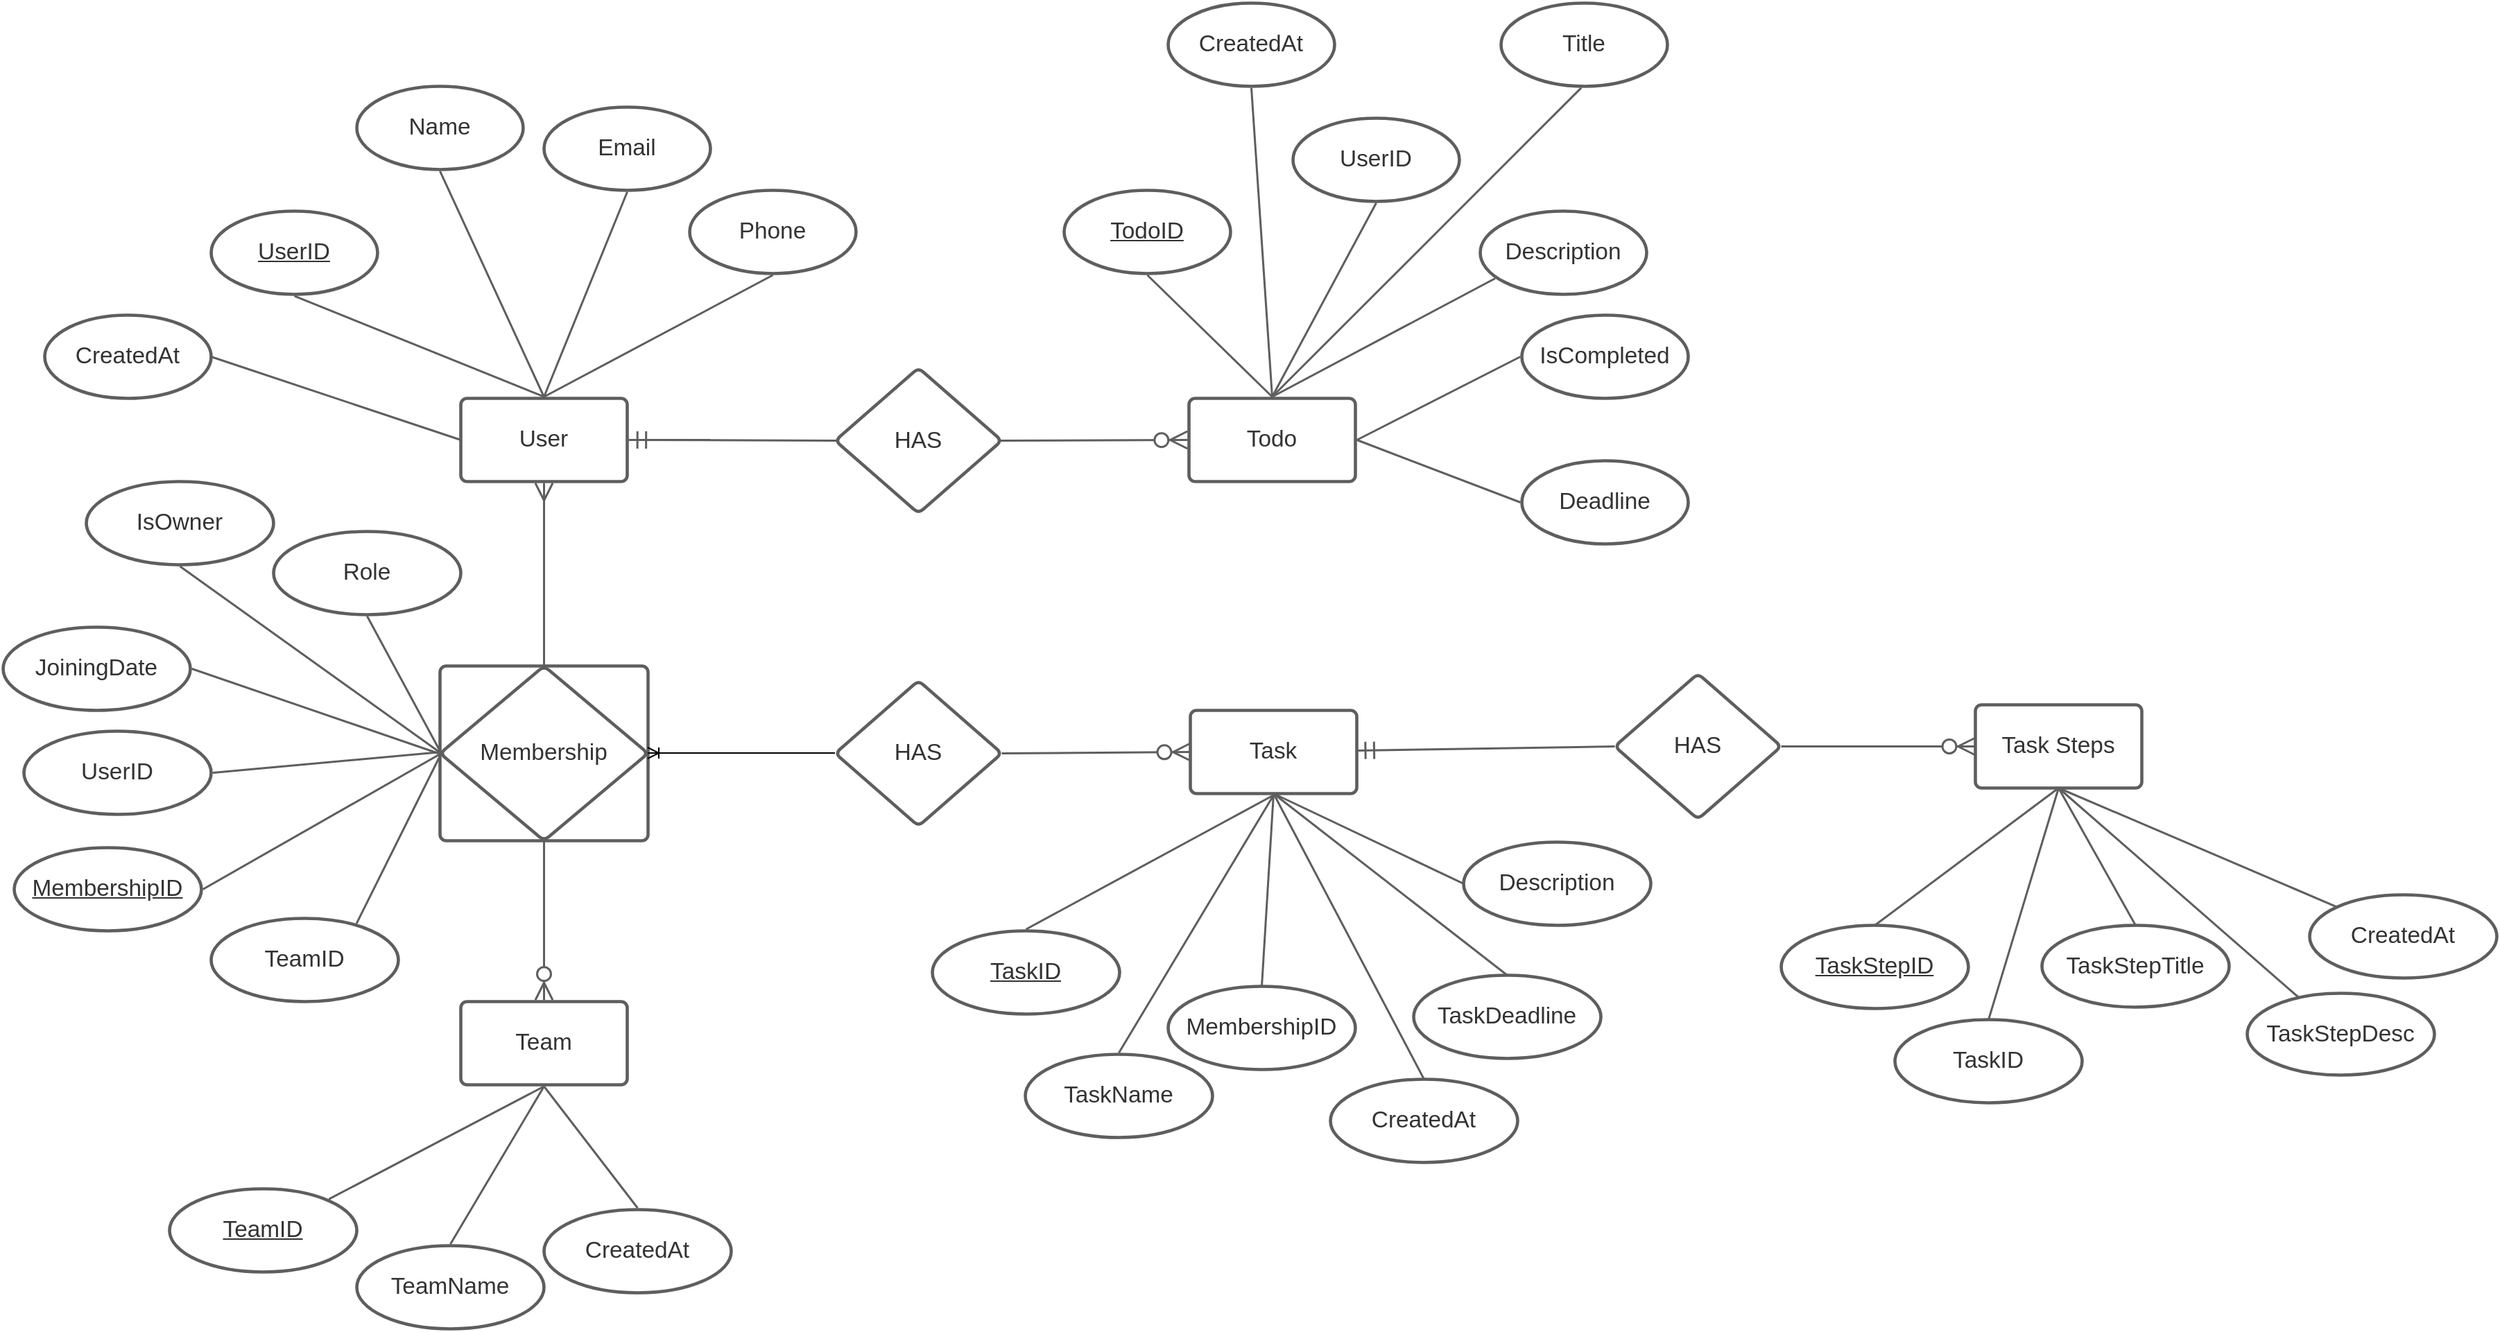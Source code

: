 <mxfile version="16.0.3" type="device"><diagram id="U_nMYkbOlksEih3X53bk" name="Page-1"><mxGraphModel dx="3134" dy="2447" grid="0" gridSize="10" guides="1" tooltips="1" connect="1" arrows="1" fold="1" page="1" pageScale="1" pageWidth="827" pageHeight="1169" math="0" shadow="0"><root><mxCell id="0"/><mxCell id="1" parent="0"/><UserObject label="Text" lucidchartObjectId="84dDIEahQBXP" id="JdT_wa7OYfEd805fL20r-1"><mxCell style="html=1;overflow=block;blockSpacing=1;whiteSpace=wrap;fontSize=16.7;fontColor=#333333;spacing=3.8;strokeColor=#5e5e5e;strokeOpacity=100;rounded=1;absoluteArcSize=1;arcSize=9;strokeWidth=2.3;" vertex="1" parent="1"><mxGeometry x="315" y="433" width="150" height="126" as="geometry"/></mxCell></UserObject><UserObject label="User" lucidchartObjectId="3LdDe8VXFR0k" id="JdT_wa7OYfEd805fL20r-2"><mxCell style="html=1;overflow=block;blockSpacing=1;whiteSpace=wrap;fontSize=16.7;fontColor=#333333;spacing=3.8;strokeColor=#5e5e5e;strokeOpacity=100;rounded=1;absoluteArcSize=1;arcSize=9;strokeWidth=2.3;" vertex="1" parent="1"><mxGeometry x="330" y="240" width="120" height="60" as="geometry"/></mxCell></UserObject><UserObject label="UserID" lucidchartObjectId="JMdD6b2sjVWq" id="JdT_wa7OYfEd805fL20r-3"><mxCell style="html=1;overflow=block;blockSpacing=1;whiteSpace=wrap;ellipse;fontSize=16.7;fontColor=#333333;fontStyle=4;spacing=3.8;strokeColor=#5e5e5e;strokeOpacity=100;rounded=1;absoluteArcSize=1;arcSize=9;strokeWidth=2.3;" vertex="1" parent="1"><mxGeometry x="150" y="105" width="120" height="60" as="geometry"/></mxCell></UserObject><UserObject label="" lucidchartObjectId="PMdDLyvMpCbe" id="JdT_wa7OYfEd805fL20r-4"><mxCell style="html=1;jettySize=18;whiteSpace=wrap;fontSize=13;strokeColor=#5E5E5E;strokeWidth=1.5;rounded=0;startArrow=none;endArrow=none;exitX=0.5;exitY=1.019;exitPerimeter=0;entryX=0.5;entryY=-0.019;entryPerimeter=0;" edge="1" parent="1" source="JdT_wa7OYfEd805fL20r-3" target="JdT_wa7OYfEd805fL20r-2"><mxGeometry width="100" height="100" relative="1" as="geometry"><Array as="points"/></mxGeometry></mxCell></UserObject><UserObject label="Name" lucidchartObjectId="-MdDwIWaZFiD" id="JdT_wa7OYfEd805fL20r-5"><mxCell style="html=1;overflow=block;blockSpacing=1;whiteSpace=wrap;ellipse;fontSize=16.7;fontColor=#333333;spacing=3.8;strokeColor=#5e5e5e;strokeOpacity=100;rounded=1;absoluteArcSize=1;arcSize=9;strokeWidth=2.3;" vertex="1" parent="1"><mxGeometry x="255" y="15" width="120" height="60" as="geometry"/></mxCell></UserObject><UserObject label="" lucidchartObjectId="cNdDFizD~VLZ" id="JdT_wa7OYfEd805fL20r-6"><mxCell style="html=1;jettySize=18;whiteSpace=wrap;fontSize=13;strokeColor=#5E5E5E;strokeWidth=1.5;rounded=0;startArrow=none;endArrow=none;exitX=0.5;exitY=1.019;exitPerimeter=0;" edge="1" parent="1" source="JdT_wa7OYfEd805fL20r-5"><mxGeometry width="100" height="100" relative="1" as="geometry"><Array as="points"/><mxPoint x="390" y="239" as="targetPoint"/></mxGeometry></mxCell></UserObject><UserObject label="Email" lucidchartObjectId="ANdDrBOIHmVF" id="JdT_wa7OYfEd805fL20r-7"><mxCell style="html=1;overflow=block;blockSpacing=1;whiteSpace=wrap;ellipse;fontSize=16.7;fontColor=#333333;spacing=3.8;strokeColor=#5e5e5e;strokeOpacity=100;rounded=1;absoluteArcSize=1;arcSize=9;strokeWidth=2.3;" vertex="1" parent="1"><mxGeometry x="390" y="30" width="120" height="60" as="geometry"/></mxCell></UserObject><UserObject label="Phone" lucidchartObjectId="FNdDUV1hyMVG" id="JdT_wa7OYfEd805fL20r-8"><mxCell style="html=1;overflow=block;blockSpacing=1;whiteSpace=wrap;ellipse;fontSize=16.7;fontColor=#333333;spacing=3.8;strokeColor=#5e5e5e;strokeOpacity=100;rounded=1;absoluteArcSize=1;arcSize=9;strokeWidth=2.3;" vertex="1" parent="1"><mxGeometry x="495" y="90" width="120" height="60" as="geometry"/></mxCell></UserObject><UserObject label="" lucidchartObjectId="UNdDYsXPSqUr" id="JdT_wa7OYfEd805fL20r-9"><mxCell style="html=1;jettySize=18;whiteSpace=wrap;fontSize=13;strokeColor=#5e5e5e;strokeOpacity=100;strokeWidth=1.5;rounded=0;startArrow=none;endArrow=none;exitX=0.5;exitY=1.019;exitPerimeter=0;entryX=0.5;entryY=-0.019;entryPerimeter=0;" edge="1" parent="1" source="JdT_wa7OYfEd805fL20r-7" target="JdT_wa7OYfEd805fL20r-2"><mxGeometry width="100" height="100" relative="1" as="geometry"><Array as="points"/></mxGeometry></mxCell></UserObject><UserObject label="" lucidchartObjectId="1NdD5dxLQqAW" id="JdT_wa7OYfEd805fL20r-10"><mxCell style="html=1;jettySize=18;whiteSpace=wrap;fontSize=13;strokeColor=#5e5e5e;strokeOpacity=100;strokeWidth=1.5;rounded=0;startArrow=none;endArrow=none;exitX=0.5;exitY=1.019;exitPerimeter=0;entryX=0.5;entryY=-0.019;entryPerimeter=0;" edge="1" parent="1" source="JdT_wa7OYfEd805fL20r-8" target="JdT_wa7OYfEd805fL20r-2"><mxGeometry width="100" height="100" relative="1" as="geometry"><Array as="points"/></mxGeometry></mxCell></UserObject><UserObject label="Todo" lucidchartObjectId="~NdD.VMg70Ni" id="JdT_wa7OYfEd805fL20r-11"><mxCell style="html=1;overflow=block;blockSpacing=1;whiteSpace=wrap;fontSize=16.7;fontColor=#333333;spacing=3.8;strokeColor=#5e5e5e;strokeOpacity=100;rounded=1;absoluteArcSize=1;arcSize=9;strokeWidth=2.3;" vertex="1" parent="1"><mxGeometry x="855" y="240" width="120" height="60" as="geometry"/></mxCell></UserObject><UserObject label="HAS" lucidchartObjectId="OOdDqE3twHPm" id="JdT_wa7OYfEd805fL20r-12"><mxCell style="html=1;overflow=block;blockSpacing=1;whiteSpace=wrap;shape=rhombus;fontSize=16.7;fontColor=#333333;spacing=3.8;strokeColor=#5e5e5e;strokeOpacity=100;rounded=1;absoluteArcSize=1;arcSize=9;strokeWidth=2.3;" vertex="1" parent="1"><mxGeometry x="600" y="218" width="120" height="105" as="geometry"/></mxCell></UserObject><UserObject label="" lucidchartObjectId="mPdDf~xVTug." id="JdT_wa7OYfEd805fL20r-13"><mxCell style="html=1;jettySize=18;whiteSpace=wrap;fontSize=13;strokeColor=#5e5e5e;strokeOpacity=100;strokeWidth=1.5;rounded=0;startArrow=ERmandOne;startSize=10;endArrow=none;exitX=1.009;exitY=0.5;exitPerimeter=0;entryX=0.007;entryY=0.5;entryPerimeter=0;" edge="1" parent="1" source="JdT_wa7OYfEd805fL20r-2" target="JdT_wa7OYfEd805fL20r-12"><mxGeometry width="100" height="100" relative="1" as="geometry"><Array as="points"/></mxGeometry></mxCell></UserObject><UserObject label="" lucidchartObjectId="qPdDohNRCjt7" id="JdT_wa7OYfEd805fL20r-14"><mxCell style="html=1;jettySize=18;whiteSpace=wrap;fontSize=13;strokeColor=#5e5e5e;strokeOpacity=100;strokeWidth=1.5;rounded=0;startArrow=none;endArrow=none;exitX=1.009;exitY=0.5;exitPerimeter=0;" edge="1" parent="1" source="JdT_wa7OYfEd805fL20r-2"><mxGeometry width="100" height="100" relative="1" as="geometry"><Array as="points"/><mxPoint x="510" y="270" as="targetPoint"/></mxGeometry></mxCell></UserObject><UserObject label="" lucidchartObjectId="EPdDs~TFFYDN" id="JdT_wa7OYfEd805fL20r-15"><mxCell style="html=1;jettySize=18;whiteSpace=wrap;fontSize=13;strokeColor=#5e5e5e;strokeOpacity=100;strokeWidth=1.5;rounded=0;startArrow=none;endArrow=ERzeroToMany;endSize=10;exitX=0.993;exitY=0.5;exitPerimeter=0;entryX=-0.009;entryY=0.5;entryPerimeter=0;" edge="1" parent="1" source="JdT_wa7OYfEd805fL20r-12" target="JdT_wa7OYfEd805fL20r-11"><mxGeometry width="100" height="100" relative="1" as="geometry"><Array as="points"/></mxGeometry></mxCell></UserObject><UserObject label="CreatedAt" lucidchartObjectId="qQdDnQ5pC3k3" id="JdT_wa7OYfEd805fL20r-16"><mxCell style="html=1;overflow=block;blockSpacing=1;whiteSpace=wrap;ellipse;fontSize=16.7;fontColor=#333333;spacing=3.8;strokeColor=#5e5e5e;strokeOpacity=100;rounded=1;absoluteArcSize=1;arcSize=9;strokeWidth=2.3;" vertex="1" parent="1"><mxGeometry x="840" y="-45" width="120" height="60" as="geometry"/></mxCell></UserObject><UserObject label="" lucidchartObjectId="yQdDbqvftGbE" id="JdT_wa7OYfEd805fL20r-17"><mxCell style="html=1;jettySize=18;whiteSpace=wrap;fontSize=13;strokeColor=#5e5e5e;strokeOpacity=100;strokeWidth=1.5;rounded=0;startArrow=none;endArrow=none;exitX=0.5;exitY=1.019;exitPerimeter=0;entryX=0.5;entryY=-0.019;entryPerimeter=0;" edge="1" parent="1" source="JdT_wa7OYfEd805fL20r-16" target="JdT_wa7OYfEd805fL20r-11"><mxGeometry width="100" height="100" relative="1" as="geometry"><Array as="points"/></mxGeometry></mxCell></UserObject><UserObject label="UserID" lucidchartObjectId="EQdD_dc4qdR2" id="JdT_wa7OYfEd805fL20r-18"><mxCell style="html=1;overflow=block;blockSpacing=1;whiteSpace=wrap;ellipse;fontSize=16.7;fontColor=#333333;spacing=3.8;strokeColor=#5e5e5e;strokeOpacity=100;rounded=1;absoluteArcSize=1;arcSize=9;strokeWidth=2.3;" vertex="1" parent="1"><mxGeometry x="930" y="38" width="120" height="60" as="geometry"/></mxCell></UserObject><UserObject label="" lucidchartObjectId="RQdD1QdBS2yY" id="JdT_wa7OYfEd805fL20r-19"><mxCell style="html=1;jettySize=18;whiteSpace=wrap;fontSize=13;strokeColor=#5e5e5e;strokeOpacity=100;strokeWidth=1.5;rounded=0;startArrow=none;endArrow=none;exitX=0.5;exitY=1.019;exitPerimeter=0;entryX=0.5;entryY=-0.019;entryPerimeter=0;" edge="1" parent="1" source="JdT_wa7OYfEd805fL20r-18" target="JdT_wa7OYfEd805fL20r-11"><mxGeometry width="100" height="100" relative="1" as="geometry"><Array as="points"/></mxGeometry></mxCell></UserObject><UserObject label="" lucidchartObjectId="FRdDOGd3orxc" id="JdT_wa7OYfEd805fL20r-20"><mxCell style="html=1;jettySize=18;whiteSpace=wrap;fontSize=13;strokeColor=#5e5e5e;strokeOpacity=100;strokeWidth=1.5;rounded=0;startArrow=none;endArrow=none;exitX=0.5;exitY=-0.019;exitPerimeter=0;entryX=0.482;entryY=1.018;entryPerimeter=0;" edge="1" parent="1" source="JdT_wa7OYfEd805fL20r-11" target="JdT_wa7OYfEd805fL20r-21"><mxGeometry width="100" height="100" relative="1" as="geometry"><Array as="points"/></mxGeometry></mxCell></UserObject><UserObject label="Title" lucidchartObjectId="GRdDEQxj_k0u" id="JdT_wa7OYfEd805fL20r-21"><mxCell style="html=1;overflow=block;blockSpacing=1;whiteSpace=wrap;ellipse;fontSize=16.7;fontColor=#333333;spacing=3.8;strokeColor=#5e5e5e;strokeOpacity=100;rounded=1;absoluteArcSize=1;arcSize=9;strokeWidth=2.3;" vertex="1" parent="1"><mxGeometry x="1080" y="-45" width="120" height="60" as="geometry"/></mxCell></UserObject><UserObject label="Description" lucidchartObjectId="URdDRL8Dr3CN" id="JdT_wa7OYfEd805fL20r-22"><mxCell style="html=1;overflow=block;blockSpacing=1;whiteSpace=wrap;ellipse;fontSize=16.7;fontColor=#333333;spacing=3.8;strokeColor=#5e5e5e;strokeOpacity=100;rounded=1;absoluteArcSize=1;arcSize=9;strokeWidth=2.3;" vertex="1" parent="1"><mxGeometry x="1065" y="105" width="120" height="60" as="geometry"/></mxCell></UserObject><UserObject label="IsCompleted" lucidchartObjectId="bXdDz~uh0RkG" id="JdT_wa7OYfEd805fL20r-23"><mxCell style="html=1;overflow=block;blockSpacing=1;whiteSpace=wrap;ellipse;fontSize=16.7;fontColor=#333333;spacing=3.8;strokeColor=#5e5e5e;strokeOpacity=100;rounded=1;absoluteArcSize=1;arcSize=9;strokeWidth=2.3;" vertex="1" parent="1"><mxGeometry x="1095" y="180" width="120" height="60" as="geometry"/></mxCell></UserObject><UserObject label="Deadline" lucidchartObjectId="SZdDzqZRq_lv" id="JdT_wa7OYfEd805fL20r-24"><mxCell style="html=1;overflow=block;blockSpacing=1;whiteSpace=wrap;ellipse;fontSize=16.7;fontColor=#333333;spacing=3.8;strokeColor=#5e5e5e;strokeOpacity=100;rounded=1;absoluteArcSize=1;arcSize=9;strokeWidth=2.3;" vertex="1" parent="1"><mxGeometry x="1095" y="285" width="120" height="60" as="geometry"/></mxCell></UserObject><UserObject label="" lucidchartObjectId="1ZdD28CIfmIb" id="JdT_wa7OYfEd805fL20r-25"><mxCell style="html=1;jettySize=18;whiteSpace=wrap;fontSize=13;strokeColor=#5e5e5e;strokeOpacity=100;strokeWidth=1.5;rounded=0;startArrow=none;endArrow=none;exitX=-0.009;exitY=0.5;exitPerimeter=0;entryX=1.009;entryY=0.5;entryPerimeter=0;" edge="1" parent="1" source="JdT_wa7OYfEd805fL20r-24" target="JdT_wa7OYfEd805fL20r-11"><mxGeometry width="100" height="100" relative="1" as="geometry"><Array as="points"/></mxGeometry></mxCell></UserObject><UserObject label="Team" lucidchartObjectId="30dDv_nYvlk0" id="JdT_wa7OYfEd805fL20r-26"><mxCell style="html=1;overflow=block;blockSpacing=1;whiteSpace=wrap;fontSize=16.7;fontColor=#333333;spacing=3.8;strokeColor=#5e5e5e;strokeOpacity=100;rounded=1;absoluteArcSize=1;arcSize=9;strokeWidth=2.3;" vertex="1" parent="1"><mxGeometry x="330" y="675" width="120" height="60" as="geometry"/></mxCell></UserObject><UserObject label="Membership" lucidchartObjectId="31dDfB.uwdvm" id="JdT_wa7OYfEd805fL20r-27"><mxCell style="html=1;overflow=block;blockSpacing=1;whiteSpace=wrap;shape=rhombus;fontSize=16.7;fontColor=#333333;spacing=3.8;strokeColor=#5e5e5e;strokeOpacity=100;rounded=1;absoluteArcSize=1;arcSize=9;strokeWidth=2.3;" vertex="1" parent="1"><mxGeometry x="315" y="433" width="150" height="126" as="geometry"/></mxCell></UserObject><UserObject label="" lucidchartObjectId="n2dD0oxo0nrK" id="JdT_wa7OYfEd805fL20r-28"><mxCell style="html=1;jettySize=18;whiteSpace=wrap;fontSize=13;strokeColor=#5e5e5e;strokeOpacity=100;strokeWidth=1.5;rounded=0;startArrow=none;endArrow=ERmany;endSize=10;exitX=0.5;exitY=0.005;exitPerimeter=0;entryX=0.5;entryY=1.019;entryPerimeter=0;" edge="1" parent="1" source="JdT_wa7OYfEd805fL20r-27" target="JdT_wa7OYfEd805fL20r-2"><mxGeometry width="100" height="100" relative="1" as="geometry"><Array as="points"/></mxGeometry></mxCell></UserObject><UserObject label="" lucidchartObjectId="v2dDRqxmr~lD" id="JdT_wa7OYfEd805fL20r-29"><mxCell style="html=1;jettySize=18;whiteSpace=wrap;fontSize=13;strokeColor=#5e5e5e;strokeOpacity=100;strokeWidth=1.5;rounded=0;startArrow=none;endArrow=ERzeroToMany;endSize=10;exitX=0.5;exitY=0.995;exitPerimeter=0;entryX=0.5;entryY=-0.019;entryPerimeter=0;" edge="1" parent="1" source="JdT_wa7OYfEd805fL20r-27" target="JdT_wa7OYfEd805fL20r-26"><mxGeometry width="100" height="100" relative="1" as="geometry"><Array as="points"/></mxGeometry></mxCell></UserObject><UserObject label="MembershipID" lucidchartObjectId="D8dDS3-ZqOUv" id="JdT_wa7OYfEd805fL20r-30"><mxCell style="html=1;overflow=block;blockSpacing=1;whiteSpace=wrap;ellipse;fontSize=16.7;fontColor=#333333;fontStyle=4;spacing=3.8;strokeColor=#5e5e5e;strokeOpacity=100;rounded=1;absoluteArcSize=1;arcSize=9;strokeWidth=2.3;" vertex="1" parent="1"><mxGeometry x="8" y="564" width="135" height="60" as="geometry"/></mxCell></UserObject><UserObject label="UserID" lucidchartObjectId="P8dDcTzU-_j9" id="JdT_wa7OYfEd805fL20r-31"><mxCell style="html=1;overflow=block;blockSpacing=1;whiteSpace=wrap;ellipse;fontSize=16.7;fontColor=#333333;spacing=3.8;strokeColor=#5e5e5e;strokeOpacity=100;rounded=1;absoluteArcSize=1;arcSize=9;strokeWidth=2.3;" vertex="1" parent="1"><mxGeometry x="15" y="480" width="135" height="60" as="geometry"/></mxCell></UserObject><UserObject label="TeamID" lucidchartObjectId="U8dDi8ZfMUii" id="JdT_wa7OYfEd805fL20r-32"><mxCell style="html=1;overflow=block;blockSpacing=1;whiteSpace=wrap;ellipse;fontSize=16.7;fontColor=#333333;spacing=3.8;strokeColor=#5e5e5e;strokeOpacity=100;rounded=1;absoluteArcSize=1;arcSize=9;strokeWidth=2.3;" vertex="1" parent="1"><mxGeometry x="150" y="615" width="135" height="60" as="geometry"/></mxCell></UserObject><UserObject label="" lucidchartObjectId="j9dD-zG312C5" id="JdT_wa7OYfEd805fL20r-33"><mxCell style="html=1;jettySize=18;whiteSpace=wrap;fontSize=13;strokeColor=#5e5e5e;strokeOpacity=100;strokeWidth=1.5;rounded=0;startArrow=none;endArrow=none;exitX=1.008;exitY=0.5;exitPerimeter=0;entryX=0.007;entryY=0.492;entryPerimeter=0;" edge="1" parent="1" source="JdT_wa7OYfEd805fL20r-31" target="JdT_wa7OYfEd805fL20r-27"><mxGeometry width="100" height="100" relative="1" as="geometry"><Array as="points"/></mxGeometry></mxCell></UserObject><UserObject label="" lucidchartObjectId="m9dDs.XY~DwB" id="JdT_wa7OYfEd805fL20r-34"><mxCell style="html=1;jettySize=18;whiteSpace=wrap;fontSize=13;strokeColor=#5e5e5e;strokeOpacity=100;strokeWidth=1.5;rounded=0;startArrow=none;endArrow=none;exitX=1.008;exitY=0.5;exitPerimeter=0;entryX=0.006;entryY=0.5;entryPerimeter=0;" edge="1" parent="1" source="JdT_wa7OYfEd805fL20r-30" target="JdT_wa7OYfEd805fL20r-27"><mxGeometry width="100" height="100" relative="1" as="geometry"><Array as="points"/></mxGeometry></mxCell></UserObject><UserObject label="TodoID" lucidchartObjectId="K9dDK7zW-P04" id="JdT_wa7OYfEd805fL20r-35"><mxCell style="html=1;overflow=block;blockSpacing=1;whiteSpace=wrap;ellipse;fontSize=16.7;fontColor=#333333;fontStyle=4;spacing=3.8;strokeColor=#5e5e5e;strokeOpacity=100;rounded=1;absoluteArcSize=1;arcSize=9;strokeWidth=2.3;" vertex="1" parent="1"><mxGeometry x="765" y="90" width="120" height="60" as="geometry"/></mxCell></UserObject><UserObject label="" lucidchartObjectId="-9dDIDJlfDna" id="JdT_wa7OYfEd805fL20r-36"><mxCell style="html=1;jettySize=18;whiteSpace=wrap;fontSize=13;strokeColor=#5e5e5e;strokeOpacity=100;strokeWidth=1.5;rounded=0;startArrow=none;endArrow=none;exitX=0.09;exitY=0.808;exitPerimeter=0;entryX=0.5;entryY=-0.019;entryPerimeter=0;" edge="1" parent="1" source="JdT_wa7OYfEd805fL20r-22" target="JdT_wa7OYfEd805fL20r-11"><mxGeometry width="100" height="100" relative="1" as="geometry"><Array as="points"/></mxGeometry></mxCell></UserObject><UserObject label="" lucidchartObjectId="w-dDBu-E7YCn" id="JdT_wa7OYfEd805fL20r-37"><mxCell style="html=1;jettySize=18;whiteSpace=wrap;fontSize=13;strokeColor=#5e5e5e;strokeOpacity=100;strokeWidth=1.5;rounded=0;startArrow=none;endArrow=none;exitX=-0.009;exitY=0.5;exitPerimeter=0;entryX=1.009;entryY=0.5;entryPerimeter=0;" edge="1" parent="1" source="JdT_wa7OYfEd805fL20r-23" target="JdT_wa7OYfEd805fL20r-11"><mxGeometry width="100" height="100" relative="1" as="geometry"><Array as="points"/></mxGeometry></mxCell></UserObject><UserObject label="" lucidchartObjectId="--dD6B.YOeeq" id="JdT_wa7OYfEd805fL20r-38"><mxCell style="html=1;jettySize=18;whiteSpace=wrap;fontSize=13;strokeColor=#5e5e5e;strokeOpacity=100;strokeWidth=1.5;rounded=0;startArrow=none;endArrow=none;exitX=0.5;exitY=1.019;exitPerimeter=0;entryX=0.5;entryY=-0.019;entryPerimeter=0;" edge="1" parent="1" source="JdT_wa7OYfEd805fL20r-35" target="JdT_wa7OYfEd805fL20r-11"><mxGeometry width="100" height="100" relative="1" as="geometry"><Array as="points"/></mxGeometry></mxCell></UserObject><UserObject label="" lucidchartObjectId="W_dDMXzN0hTg" id="JdT_wa7OYfEd805fL20r-39"><mxCell style="html=1;jettySize=18;whiteSpace=wrap;fontSize=13;strokeColor=#5e5e5e;strokeOpacity=100;strokeWidth=1.5;rounded=0;startArrow=none;endArrow=none;exitX=-0.008;exitY=0.5;exitPerimeter=0;entryX=1.008;entryY=0.5;entryPerimeter=0;" edge="1" parent="1" source="JdT_wa7OYfEd805fL20r-1" target="JdT_wa7OYfEd805fL20r-40"><mxGeometry width="100" height="100" relative="1" as="geometry"><Array as="points"/></mxGeometry></mxCell></UserObject><UserObject label="JoiningDate" lucidchartObjectId="1_dD5xhBPEDh" id="JdT_wa7OYfEd805fL20r-40"><mxCell style="html=1;overflow=block;blockSpacing=1;whiteSpace=wrap;ellipse;fontSize=16.7;fontColor=#333333;spacing=3.8;strokeColor=#5e5e5e;strokeOpacity=100;rounded=1;absoluteArcSize=1;arcSize=9;strokeWidth=2.3;" vertex="1" parent="1"><mxGeometry y="405" width="135" height="60" as="geometry"/></mxCell></UserObject><UserObject label="" lucidchartObjectId="s.dDsp5FJ7_U" id="JdT_wa7OYfEd805fL20r-41"><mxCell style="html=1;jettySize=18;whiteSpace=wrap;fontSize=13;strokeColor=#5e5e5e;strokeOpacity=100;strokeWidth=1.5;rounded=0;startArrow=none;endArrow=none;exitX=0.006;exitY=0.5;exitPerimeter=0;entryX=0.776;entryY=0.064;entryPerimeter=0;" edge="1" parent="1" source="JdT_wa7OYfEd805fL20r-27" target="JdT_wa7OYfEd805fL20r-32"><mxGeometry width="100" height="100" relative="1" as="geometry"><Array as="points"/></mxGeometry></mxCell></UserObject><UserObject label="" lucidchartObjectId="9.dDrYXlmW6C" id="JdT_wa7OYfEd805fL20r-42"><mxCell style="html=1;jettySize=18;whiteSpace=wrap;fontSize=13;strokeColor=#5e5e5e;strokeOpacity=100;strokeWidth=1.5;rounded=0;startArrow=none;endArrow=none;exitX=0.006;exitY=0.5;exitPerimeter=0;entryX=0.5;entryY=1.019;entryPerimeter=0;" edge="1" parent="1" source="JdT_wa7OYfEd805fL20r-27" target="JdT_wa7OYfEd805fL20r-43"><mxGeometry width="100" height="100" relative="1" as="geometry"><Array as="points"/></mxGeometry></mxCell></UserObject><UserObject label="IsOwner" lucidchartObjectId="f~dDW0aapUEa" id="JdT_wa7OYfEd805fL20r-43"><mxCell style="html=1;overflow=block;blockSpacing=1;whiteSpace=wrap;ellipse;fontSize=16.7;fontColor=#333333;spacing=3.8;strokeColor=#5e5e5e;strokeOpacity=100;rounded=1;absoluteArcSize=1;arcSize=9;strokeWidth=2.3;" vertex="1" parent="1"><mxGeometry x="60" y="300" width="135" height="60" as="geometry"/></mxCell></UserObject><UserObject label="" lucidchartObjectId="PaeDgLRllKaf" id="JdT_wa7OYfEd805fL20r-44"><mxCell style="html=1;jettySize=18;whiteSpace=wrap;fontSize=13;strokeColor=#5e5e5e;strokeOpacity=100;strokeWidth=1.5;rounded=0;startArrow=none;endArrow=none;exitX=0.006;exitY=0.5;exitPerimeter=0;entryX=0.5;entryY=1.019;entryPerimeter=0;" edge="1" parent="1" source="JdT_wa7OYfEd805fL20r-27" target="JdT_wa7OYfEd805fL20r-45"><mxGeometry width="100" height="100" relative="1" as="geometry"><Array as="points"/></mxGeometry></mxCell></UserObject><UserObject label="Role" lucidchartObjectId="BbeDi9AXOqGy" id="JdT_wa7OYfEd805fL20r-45"><mxCell style="html=1;overflow=block;blockSpacing=1;whiteSpace=wrap;ellipse;fontSize=16.7;fontColor=#333333;spacing=3.8;strokeColor=#5e5e5e;strokeOpacity=100;rounded=1;absoluteArcSize=1;arcSize=9;strokeWidth=2.3;" vertex="1" parent="1"><mxGeometry x="195" y="336" width="135" height="60" as="geometry"/></mxCell></UserObject><UserObject label="TeamID" lucidchartObjectId="2beD4ePX3jNr" id="JdT_wa7OYfEd805fL20r-46"><mxCell style="html=1;overflow=block;blockSpacing=1;whiteSpace=wrap;ellipse;fontSize=16.7;fontColor=#333333;fontStyle=4;spacing=3.8;strokeColor=#5e5e5e;strokeOpacity=100;rounded=1;absoluteArcSize=1;arcSize=9;strokeWidth=2.3;" vertex="1" parent="1"><mxGeometry x="120" y="810" width="135" height="60" as="geometry"/></mxCell></UserObject><UserObject label="TeamName" lucidchartObjectId="oceDCn8C4v9e" id="JdT_wa7OYfEd805fL20r-47"><mxCell style="html=1;overflow=block;blockSpacing=1;whiteSpace=wrap;ellipse;fontSize=16.7;fontColor=#333333;spacing=3.8;strokeColor=#5e5e5e;strokeOpacity=100;rounded=1;absoluteArcSize=1;arcSize=9;strokeWidth=2.3;" vertex="1" parent="1"><mxGeometry x="255" y="851" width="135" height="60" as="geometry"/></mxCell></UserObject><UserObject label="" lucidchartObjectId="IceDIFVbaN4H" id="JdT_wa7OYfEd805fL20r-48"><mxCell style="html=1;jettySize=18;whiteSpace=wrap;fontSize=13;strokeColor=#5e5e5e;strokeOpacity=100;strokeWidth=1.5;rounded=0;startArrow=none;endArrow=none;exitX=0.5;exitY=-0.019;exitPerimeter=0;entryX=0.5;entryY=1.019;entryPerimeter=0;" edge="1" parent="1" source="JdT_wa7OYfEd805fL20r-47" target="JdT_wa7OYfEd805fL20r-26"><mxGeometry width="100" height="100" relative="1" as="geometry"><Array as="points"/></mxGeometry></mxCell></UserObject><UserObject label="" lucidchartObjectId="PceD5Cr.yDgV" id="JdT_wa7OYfEd805fL20r-49"><mxCell style="html=1;jettySize=18;whiteSpace=wrap;fontSize=13;strokeColor=#5e5e5e;strokeOpacity=100;strokeWidth=1.5;rounded=0;startArrow=none;endArrow=none;exitX=0.851;exitY=0.124;exitPerimeter=0;entryX=0.5;entryY=1.019;entryPerimeter=0;" edge="1" parent="1" source="JdT_wa7OYfEd805fL20r-46" target="JdT_wa7OYfEd805fL20r-26"><mxGeometry width="100" height="100" relative="1" as="geometry"><Array as="points"/></mxGeometry></mxCell></UserObject><UserObject label="CreatedAt" lucidchartObjectId="~CeDlO4kagpp" id="JdT_wa7OYfEd805fL20r-50"><mxCell style="html=1;overflow=block;blockSpacing=1;whiteSpace=wrap;ellipse;fontSize=16.7;fontColor=#333333;spacing=3.8;strokeColor=#5e5e5e;strokeOpacity=100;rounded=1;absoluteArcSize=1;arcSize=9;strokeWidth=2.3;" vertex="1" parent="1"><mxGeometry x="390" y="825" width="135" height="60" as="geometry"/></mxCell></UserObject><UserObject label="" lucidchartObjectId="eDeDBkKceDCs" id="JdT_wa7OYfEd805fL20r-51"><mxCell style="html=1;jettySize=18;whiteSpace=wrap;fontSize=13;strokeColor=#5e5e5e;strokeOpacity=100;strokeWidth=1.5;rounded=0;startArrow=none;endArrow=none;exitX=0.5;exitY=1.019;exitPerimeter=0;entryX=0.5;entryY=-0.019;entryPerimeter=0;" edge="1" parent="1" source="JdT_wa7OYfEd805fL20r-26" target="JdT_wa7OYfEd805fL20r-50"><mxGeometry width="100" height="100" relative="1" as="geometry"><Array as="points"/></mxGeometry></mxCell></UserObject><UserObject label="Task" lucidchartObjectId="OHeDHOLbXgJx" id="JdT_wa7OYfEd805fL20r-52"><mxCell style="html=1;overflow=block;blockSpacing=1;whiteSpace=wrap;fontSize=16.7;fontColor=#333333;spacing=3.8;strokeColor=#5e5e5e;strokeOpacity=100;rounded=1;absoluteArcSize=1;arcSize=9;strokeWidth=2.3;" vertex="1" parent="1"><mxGeometry x="856" y="465" width="120" height="60" as="geometry"/></mxCell></UserObject><UserObject label="TaskID" lucidchartObjectId="aIeDfi1y~YKN" id="JdT_wa7OYfEd805fL20r-53"><mxCell style="html=1;overflow=block;blockSpacing=1;whiteSpace=wrap;ellipse;fontSize=16.7;fontColor=#333333;fontStyle=4;spacing=3.8;strokeColor=#5e5e5e;strokeOpacity=100;rounded=1;absoluteArcSize=1;arcSize=9;strokeWidth=2.3;" vertex="1" parent="1"><mxGeometry x="670" y="624" width="135" height="60" as="geometry"/></mxCell></UserObject><UserObject label="" lucidchartObjectId="iIeDbPa-UH3R" id="JdT_wa7OYfEd805fL20r-54"><mxCell style="html=1;jettySize=18;whiteSpace=wrap;fontSize=13;strokeColor=#5e5e5e;strokeOpacity=100;strokeWidth=1.5;rounded=0;startArrow=none;endArrow=none;exitX=0.5;exitY=-0.019;exitPerimeter=0;entryX=0.5;entryY=1.019;entryPerimeter=0;" edge="1" parent="1" source="JdT_wa7OYfEd805fL20r-53" target="JdT_wa7OYfEd805fL20r-52"><mxGeometry width="100" height="100" relative="1" as="geometry"><Array as="points"/></mxGeometry></mxCell></UserObject><UserObject label="TaskName" lucidchartObjectId="oIeDfHq2LWk7" id="JdT_wa7OYfEd805fL20r-55"><mxCell style="html=1;overflow=block;blockSpacing=1;whiteSpace=wrap;ellipse;fontSize=16.7;fontColor=#333333;spacing=3.8;strokeColor=#5e5e5e;strokeOpacity=100;rounded=1;absoluteArcSize=1;arcSize=9;strokeWidth=2.3;" vertex="1" parent="1"><mxGeometry x="737" y="713" width="135" height="60" as="geometry"/></mxCell></UserObject><UserObject label="" lucidchartObjectId="2IeD8K-YgglZ" id="JdT_wa7OYfEd805fL20r-56"><mxCell style="html=1;jettySize=18;whiteSpace=wrap;fontSize=13;strokeColor=#5e5e5e;strokeOpacity=100;strokeWidth=1.5;rounded=0;startArrow=none;endArrow=none;exitX=0.5;exitY=-0.019;exitPerimeter=0;entryX=0.5;entryY=1.019;entryPerimeter=0;" edge="1" parent="1" source="JdT_wa7OYfEd805fL20r-55" target="JdT_wa7OYfEd805fL20r-52"><mxGeometry width="100" height="100" relative="1" as="geometry"><Array as="points"/></mxGeometry></mxCell></UserObject><UserObject label="HAS" lucidchartObjectId="lJeDLdgm94aC" id="JdT_wa7OYfEd805fL20r-59"><mxCell style="html=1;overflow=block;blockSpacing=1;whiteSpace=wrap;shape=rhombus;fontSize=16.7;fontColor=#333333;spacing=3.8;strokeColor=#5e5e5e;strokeOpacity=100;rounded=1;absoluteArcSize=1;arcSize=9;strokeWidth=2.3;" vertex="1" parent="1"><mxGeometry x="600" y="443.5" width="120" height="105" as="geometry"/></mxCell></UserObject><UserObject label="" lucidchartObjectId="EPdDs~TFFYDN" id="JdT_wa7OYfEd805fL20r-61"><mxCell style="html=1;jettySize=18;whiteSpace=wrap;fontSize=13;strokeColor=#5e5e5e;strokeOpacity=100;strokeWidth=1.5;rounded=0;startArrow=none;endArrow=ERzeroToMany;endSize=10;entryX=0;entryY=0.5;entryDx=0;entryDy=0;exitX=1;exitY=0.5;exitDx=0;exitDy=0;" edge="1" parent="1" source="JdT_wa7OYfEd805fL20r-59" target="JdT_wa7OYfEd805fL20r-52"><mxGeometry width="100" height="100" relative="1" as="geometry"><Array as="points"/><mxPoint x="753" y="688" as="sourcePoint"/><mxPoint x="841" y="566" as="targetPoint"/></mxGeometry></mxCell></UserObject><UserObject label="MembershipID" lucidchartObjectId="9IeD.xvAVjNg" id="JdT_wa7OYfEd805fL20r-63"><mxCell style="html=1;overflow=block;blockSpacing=1;whiteSpace=wrap;ellipse;fontSize=16.7;fontColor=#333333;spacing=3.8;strokeColor=#5e5e5e;strokeOpacity=100;rounded=1;absoluteArcSize=1;arcSize=9;strokeWidth=2.3;" vertex="1" parent="1"><mxGeometry x="840" y="664" width="135" height="60" as="geometry"/></mxCell></UserObject><mxCell id="JdT_wa7OYfEd805fL20r-74" value="" style="fontSize=12;html=1;endArrow=ERoneToMany;rounded=0;strokeWidth=1;entryX=1;entryY=0.5;entryDx=0;entryDy=0;exitX=0;exitY=0.5;exitDx=0;exitDy=0;" edge="1" parent="1" source="JdT_wa7OYfEd805fL20r-59" target="JdT_wa7OYfEd805fL20r-27"><mxGeometry width="100" height="100" relative="1" as="geometry"><mxPoint x="683" y="672.5" as="sourcePoint"/><mxPoint x="495" y="515.5" as="targetPoint"/><Array as="points"/></mxGeometry></mxCell><UserObject label="CreatedAt" lucidchartObjectId="9IeD.xvAVjNg" id="JdT_wa7OYfEd805fL20r-77"><mxCell style="html=1;overflow=block;blockSpacing=1;whiteSpace=wrap;ellipse;fontSize=16.7;fontColor=#333333;spacing=3.8;strokeColor=#5e5e5e;strokeOpacity=100;rounded=1;absoluteArcSize=1;arcSize=9;strokeWidth=2.3;" vertex="1" parent="1"><mxGeometry x="957" y="731" width="135" height="60" as="geometry"/></mxCell></UserObject><UserObject label="" lucidchartObjectId="dJeDmpFPbrby" id="JdT_wa7OYfEd805fL20r-78"><mxCell style="html=1;jettySize=18;whiteSpace=wrap;fontSize=13;strokeColor=#5e5e5e;strokeOpacity=100;strokeWidth=1.5;rounded=0;startArrow=none;endArrow=none;exitX=0.5;exitY=0;entryX=0.5;entryY=1;entryDx=0;entryDy=0;exitDx=0;exitDy=0;" edge="1" parent="1" source="JdT_wa7OYfEd805fL20r-63" target="JdT_wa7OYfEd805fL20r-52"><mxGeometry width="100" height="100" relative="1" as="geometry"><Array as="points"/><mxPoint x="1032.51" y="657.16" as="sourcePoint"/><mxPoint x="962" y="530.84" as="targetPoint"/></mxGeometry></mxCell></UserObject><UserObject label="" lucidchartObjectId="dJeDmpFPbrby" id="JdT_wa7OYfEd805fL20r-80"><mxCell style="html=1;jettySize=18;whiteSpace=wrap;fontSize=13;strokeColor=#5e5e5e;strokeOpacity=100;strokeWidth=1.5;rounded=0;startArrow=none;endArrow=none;entryX=0.5;entryY=1;entryDx=0;entryDy=0;exitX=0.5;exitY=0;exitDx=0;exitDy=0;" edge="1" parent="1" source="JdT_wa7OYfEd805fL20r-77" target="JdT_wa7OYfEd805fL20r-52"><mxGeometry width="100" height="100" relative="1" as="geometry"><Array as="points"/><mxPoint x="1097" y="667" as="sourcePoint"/><mxPoint x="1000" y="487" as="targetPoint"/></mxGeometry></mxCell></UserObject><UserObject label="TaskDeadline" lucidchartObjectId="9IeD.xvAVjNg" id="JdT_wa7OYfEd805fL20r-81"><mxCell style="html=1;overflow=block;blockSpacing=1;whiteSpace=wrap;ellipse;fontSize=16.7;fontColor=#333333;spacing=3.8;strokeColor=#5e5e5e;strokeOpacity=100;rounded=1;absoluteArcSize=1;arcSize=9;strokeWidth=2.3;" vertex="1" parent="1"><mxGeometry x="1017" y="656" width="135" height="60" as="geometry"/></mxCell></UserObject><UserObject label="" lucidchartObjectId="dJeDmpFPbrby" id="JdT_wa7OYfEd805fL20r-82"><mxCell style="html=1;jettySize=18;whiteSpace=wrap;fontSize=13;strokeColor=#5e5e5e;strokeOpacity=100;strokeWidth=1.5;rounded=0;startArrow=none;endArrow=none;entryX=0.5;entryY=1;entryDx=0;entryDy=0;exitX=0.5;exitY=0;exitDx=0;exitDy=0;" edge="1" parent="1" source="JdT_wa7OYfEd805fL20r-81" target="JdT_wa7OYfEd805fL20r-52"><mxGeometry width="100" height="100" relative="1" as="geometry"><Array as="points"/><mxPoint x="1043.5" y="711" as="sourcePoint"/><mxPoint x="926" y="535" as="targetPoint"/></mxGeometry></mxCell></UserObject><UserObject label="Description" lucidchartObjectId="9IeD.xvAVjNg" id="JdT_wa7OYfEd805fL20r-83"><mxCell style="html=1;overflow=block;blockSpacing=1;whiteSpace=wrap;ellipse;fontSize=16.7;fontColor=#333333;spacing=3.8;strokeColor=#5e5e5e;strokeOpacity=100;rounded=1;absoluteArcSize=1;arcSize=9;strokeWidth=2.3;" vertex="1" parent="1"><mxGeometry x="1053" y="560" width="135" height="60" as="geometry"/></mxCell></UserObject><UserObject label="HAS" lucidchartObjectId="lJeDLdgm94aC" id="JdT_wa7OYfEd805fL20r-87"><mxCell style="html=1;overflow=block;blockSpacing=1;whiteSpace=wrap;shape=rhombus;fontSize=16.7;fontColor=#333333;spacing=3.8;strokeColor=#5e5e5e;strokeOpacity=100;rounded=1;absoluteArcSize=1;arcSize=9;strokeWidth=2.3;" vertex="1" parent="1"><mxGeometry x="1162" y="438.5" width="120" height="105" as="geometry"/></mxCell></UserObject><UserObject label="Task Steps" lucidchartObjectId="OHeDHOLbXgJx" id="JdT_wa7OYfEd805fL20r-88"><mxCell style="html=1;overflow=block;blockSpacing=1;whiteSpace=wrap;fontSize=16.7;fontColor=#333333;spacing=3.8;strokeColor=#5e5e5e;strokeOpacity=100;rounded=1;absoluteArcSize=1;arcSize=9;strokeWidth=2.3;" vertex="1" parent="1"><mxGeometry x="1422" y="461" width="120" height="60" as="geometry"/></mxCell></UserObject><UserObject label="" lucidchartObjectId="mPdDf~xVTug." id="JdT_wa7OYfEd805fL20r-89"><mxCell style="html=1;jettySize=18;whiteSpace=wrap;fontSize=13;strokeColor=#5e5e5e;strokeOpacity=100;strokeWidth=1.5;rounded=0;startArrow=ERmandOne;startSize=10;endArrow=none;entryX=0;entryY=0.5;entryDx=0;entryDy=0;" edge="1" parent="1" source="JdT_wa7OYfEd805fL20r-52" target="JdT_wa7OYfEd805fL20r-87"><mxGeometry width="100" height="100" relative="1" as="geometry"><Array as="points"/><mxPoint x="1019.0" y="494.38" as="sourcePoint"/><mxPoint x="1108" y="495" as="targetPoint"/></mxGeometry></mxCell></UserObject><UserObject label="" lucidchartObjectId="EPdDs~TFFYDN" id="JdT_wa7OYfEd805fL20r-90"><mxCell style="html=1;jettySize=18;whiteSpace=wrap;fontSize=13;strokeColor=#5e5e5e;strokeOpacity=100;strokeWidth=1.5;rounded=0;startArrow=none;endArrow=ERzeroToMany;endSize=10;exitX=1;exitY=0.5;entryX=0;entryY=0.5;entryDx=0;entryDy=0;exitDx=0;exitDy=0;" edge="1" parent="1" source="JdT_wa7OYfEd805fL20r-87" target="JdT_wa7OYfEd805fL20r-88"><mxGeometry width="100" height="100" relative="1" as="geometry"><Array as="points"/><mxPoint x="729.16" y="280.5" as="sourcePoint"/><mxPoint x="863.92" y="280" as="targetPoint"/></mxGeometry></mxCell></UserObject><UserObject label="&lt;u&gt;TaskStepID&lt;/u&gt;" lucidchartObjectId="9IeD.xvAVjNg" id="JdT_wa7OYfEd805fL20r-91"><mxCell style="html=1;overflow=block;blockSpacing=1;whiteSpace=wrap;ellipse;fontSize=16.7;fontColor=#333333;spacing=3.8;strokeColor=#5e5e5e;strokeOpacity=100;rounded=1;absoluteArcSize=1;arcSize=9;strokeWidth=2.3;" vertex="1" parent="1"><mxGeometry x="1282" y="620" width="135" height="60" as="geometry"/></mxCell></UserObject><UserObject label="" lucidchartObjectId="dJeDmpFPbrby" id="JdT_wa7OYfEd805fL20r-93"><mxCell style="html=1;jettySize=18;whiteSpace=wrap;fontSize=13;strokeColor=#5e5e5e;strokeOpacity=100;strokeWidth=1.5;rounded=0;startArrow=none;endArrow=none;entryX=0.5;entryY=1;entryDx=0;entryDy=0;exitX=0.5;exitY=0;exitDx=0;exitDy=0;" edge="1" parent="1" source="JdT_wa7OYfEd805fL20r-91" target="JdT_wa7OYfEd805fL20r-88"><mxGeometry width="100" height="100" relative="1" as="geometry"><Array as="points"/><mxPoint x="1094.5" y="666.0" as="sourcePoint"/><mxPoint x="926" y="535" as="targetPoint"/></mxGeometry></mxCell></UserObject><UserObject label="TaskID" lucidchartObjectId="9IeD.xvAVjNg" id="JdT_wa7OYfEd805fL20r-94"><mxCell style="html=1;overflow=block;blockSpacing=1;whiteSpace=wrap;ellipse;fontSize=16.7;fontColor=#333333;spacing=3.8;strokeColor=#5e5e5e;strokeOpacity=100;rounded=1;absoluteArcSize=1;arcSize=9;strokeWidth=2.3;" vertex="1" parent="1"><mxGeometry x="1364" y="688" width="135" height="60" as="geometry"/></mxCell></UserObject><UserObject label="" lucidchartObjectId="dJeDmpFPbrby" id="JdT_wa7OYfEd805fL20r-95"><mxCell style="html=1;jettySize=18;whiteSpace=wrap;fontSize=13;strokeColor=#5e5e5e;strokeOpacity=100;strokeWidth=1.5;rounded=0;startArrow=none;endArrow=none;entryX=0.5;entryY=1;entryDx=0;entryDy=0;exitX=0.5;exitY=0;exitDx=0;exitDy=0;" edge="1" parent="1" source="JdT_wa7OYfEd805fL20r-94" target="JdT_wa7OYfEd805fL20r-88"><mxGeometry width="100" height="100" relative="1" as="geometry"><Array as="points"/><mxPoint x="1359.5" y="630" as="sourcePoint"/><mxPoint x="1492.0" y="531" as="targetPoint"/></mxGeometry></mxCell></UserObject><UserObject label="TaskStepTitle" lucidchartObjectId="9IeD.xvAVjNg" id="JdT_wa7OYfEd805fL20r-96"><mxCell style="html=1;overflow=block;blockSpacing=1;whiteSpace=wrap;ellipse;fontSize=16.7;fontColor=#333333;spacing=3.8;strokeColor=#5e5e5e;strokeOpacity=100;rounded=1;absoluteArcSize=1;arcSize=9;strokeWidth=2.3;" vertex="1" parent="1"><mxGeometry x="1470" y="620" width="135" height="59" as="geometry"/></mxCell></UserObject><UserObject label="" lucidchartObjectId="dJeDmpFPbrby" id="JdT_wa7OYfEd805fL20r-97"><mxCell style="html=1;jettySize=18;whiteSpace=wrap;fontSize=13;strokeColor=#5e5e5e;strokeOpacity=100;strokeWidth=1.5;rounded=0;startArrow=none;endArrow=none;entryX=0.5;entryY=1;entryDx=0;entryDy=0;exitX=0.5;exitY=0;exitDx=0;exitDy=0;" edge="1" parent="1" source="JdT_wa7OYfEd805fL20r-96" target="JdT_wa7OYfEd805fL20r-88"><mxGeometry width="100" height="100" relative="1" as="geometry"><Array as="points"/><mxPoint x="1441.5" y="698" as="sourcePoint"/><mxPoint x="1492.0" y="531" as="targetPoint"/></mxGeometry></mxCell></UserObject><UserObject label="TaskStepDesc" lucidchartObjectId="9IeD.xvAVjNg" id="JdT_wa7OYfEd805fL20r-98"><mxCell style="html=1;overflow=block;blockSpacing=1;whiteSpace=wrap;ellipse;fontSize=16.7;fontColor=#333333;spacing=3.8;strokeColor=#5e5e5e;strokeOpacity=100;rounded=1;absoluteArcSize=1;arcSize=9;strokeWidth=2.3;" vertex="1" parent="1"><mxGeometry x="1618" y="669" width="135" height="59" as="geometry"/></mxCell></UserObject><UserObject label="" lucidchartObjectId="dJeDmpFPbrby" id="JdT_wa7OYfEd805fL20r-99"><mxCell style="html=1;jettySize=18;whiteSpace=wrap;fontSize=13;strokeColor=#5e5e5e;strokeOpacity=100;strokeWidth=1.5;rounded=0;startArrow=none;endArrow=none;entryX=0.5;entryY=1;entryDx=0;entryDy=0;" edge="1" parent="1" source="JdT_wa7OYfEd805fL20r-98" target="JdT_wa7OYfEd805fL20r-88"><mxGeometry width="100" height="100" relative="1" as="geometry"><Array as="points"/><mxPoint x="1547.5" y="630" as="sourcePoint"/><mxPoint x="1492.0" y="531" as="targetPoint"/></mxGeometry></mxCell></UserObject><UserObject label="CreatedAt" lucidchartObjectId="qQdDnQ5pC3k3" id="JdT_wa7OYfEd805fL20r-101"><mxCell style="html=1;overflow=block;blockSpacing=1;whiteSpace=wrap;ellipse;fontSize=16.7;fontColor=#333333;spacing=3.8;strokeColor=#5e5e5e;strokeOpacity=100;rounded=1;absoluteArcSize=1;arcSize=9;strokeWidth=2.3;" vertex="1" parent="1"><mxGeometry x="30" y="180" width="120" height="60" as="geometry"/></mxCell></UserObject><UserObject label="" lucidchartObjectId="PMdDLyvMpCbe" id="JdT_wa7OYfEd805fL20r-102"><mxCell style="html=1;jettySize=18;whiteSpace=wrap;fontSize=13;strokeColor=#5E5E5E;strokeWidth=1.5;rounded=0;startArrow=none;endArrow=none;exitX=1;exitY=0.5;entryX=0;entryY=0.5;exitDx=0;exitDy=0;entryDx=0;entryDy=0;" edge="1" parent="1" source="JdT_wa7OYfEd805fL20r-101" target="JdT_wa7OYfEd805fL20r-2"><mxGeometry width="100" height="100" relative="1" as="geometry"><Array as="points"/><mxPoint x="220" y="176.14" as="sourcePoint"/><mxPoint x="400" y="248.86" as="targetPoint"/></mxGeometry></mxCell></UserObject><UserObject label="CreatedAt" lucidchartObjectId="9IeD.xvAVjNg" id="JdT_wa7OYfEd805fL20r-103"><mxCell style="html=1;overflow=block;blockSpacing=1;whiteSpace=wrap;ellipse;fontSize=16.7;fontColor=#333333;spacing=3.8;strokeColor=#5e5e5e;strokeOpacity=100;rounded=1;absoluteArcSize=1;arcSize=9;strokeWidth=2.3;" vertex="1" parent="1"><mxGeometry x="1663" y="598" width="135" height="60" as="geometry"/></mxCell></UserObject><UserObject label="" lucidchartObjectId="dJeDmpFPbrby" id="JdT_wa7OYfEd805fL20r-104"><mxCell style="html=1;jettySize=18;whiteSpace=wrap;fontSize=13;strokeColor=#5e5e5e;strokeOpacity=100;strokeWidth=1.5;rounded=0;startArrow=none;endArrow=none;entryX=0.5;entryY=1;entryDx=0;entryDy=0;exitX=0;exitY=0;exitDx=0;exitDy=0;" edge="1" parent="1" source="JdT_wa7OYfEd805fL20r-103" target="JdT_wa7OYfEd805fL20r-88"><mxGeometry width="100" height="100" relative="1" as="geometry"><Array as="points"/><mxPoint x="1665.381" y="682.1" as="sourcePoint"/><mxPoint x="1492.0" y="531" as="targetPoint"/></mxGeometry></mxCell></UserObject><UserObject label="" lucidchartObjectId="dJeDmpFPbrby" id="JdT_wa7OYfEd805fL20r-105"><mxCell style="html=1;jettySize=18;whiteSpace=wrap;fontSize=13;strokeColor=#5e5e5e;strokeOpacity=100;strokeWidth=1.5;rounded=0;startArrow=none;endArrow=none;entryX=0.5;entryY=1;entryDx=0;entryDy=0;exitX=0;exitY=0.5;exitDx=0;exitDy=0;" edge="1" parent="1" source="JdT_wa7OYfEd805fL20r-83" target="JdT_wa7OYfEd805fL20r-52"><mxGeometry width="100" height="100" relative="1" as="geometry"><Array as="points"/><mxPoint x="1094.5" y="666.0" as="sourcePoint"/><mxPoint x="926" y="535" as="targetPoint"/></mxGeometry></mxCell></UserObject></root></mxGraphModel></diagram></mxfile>